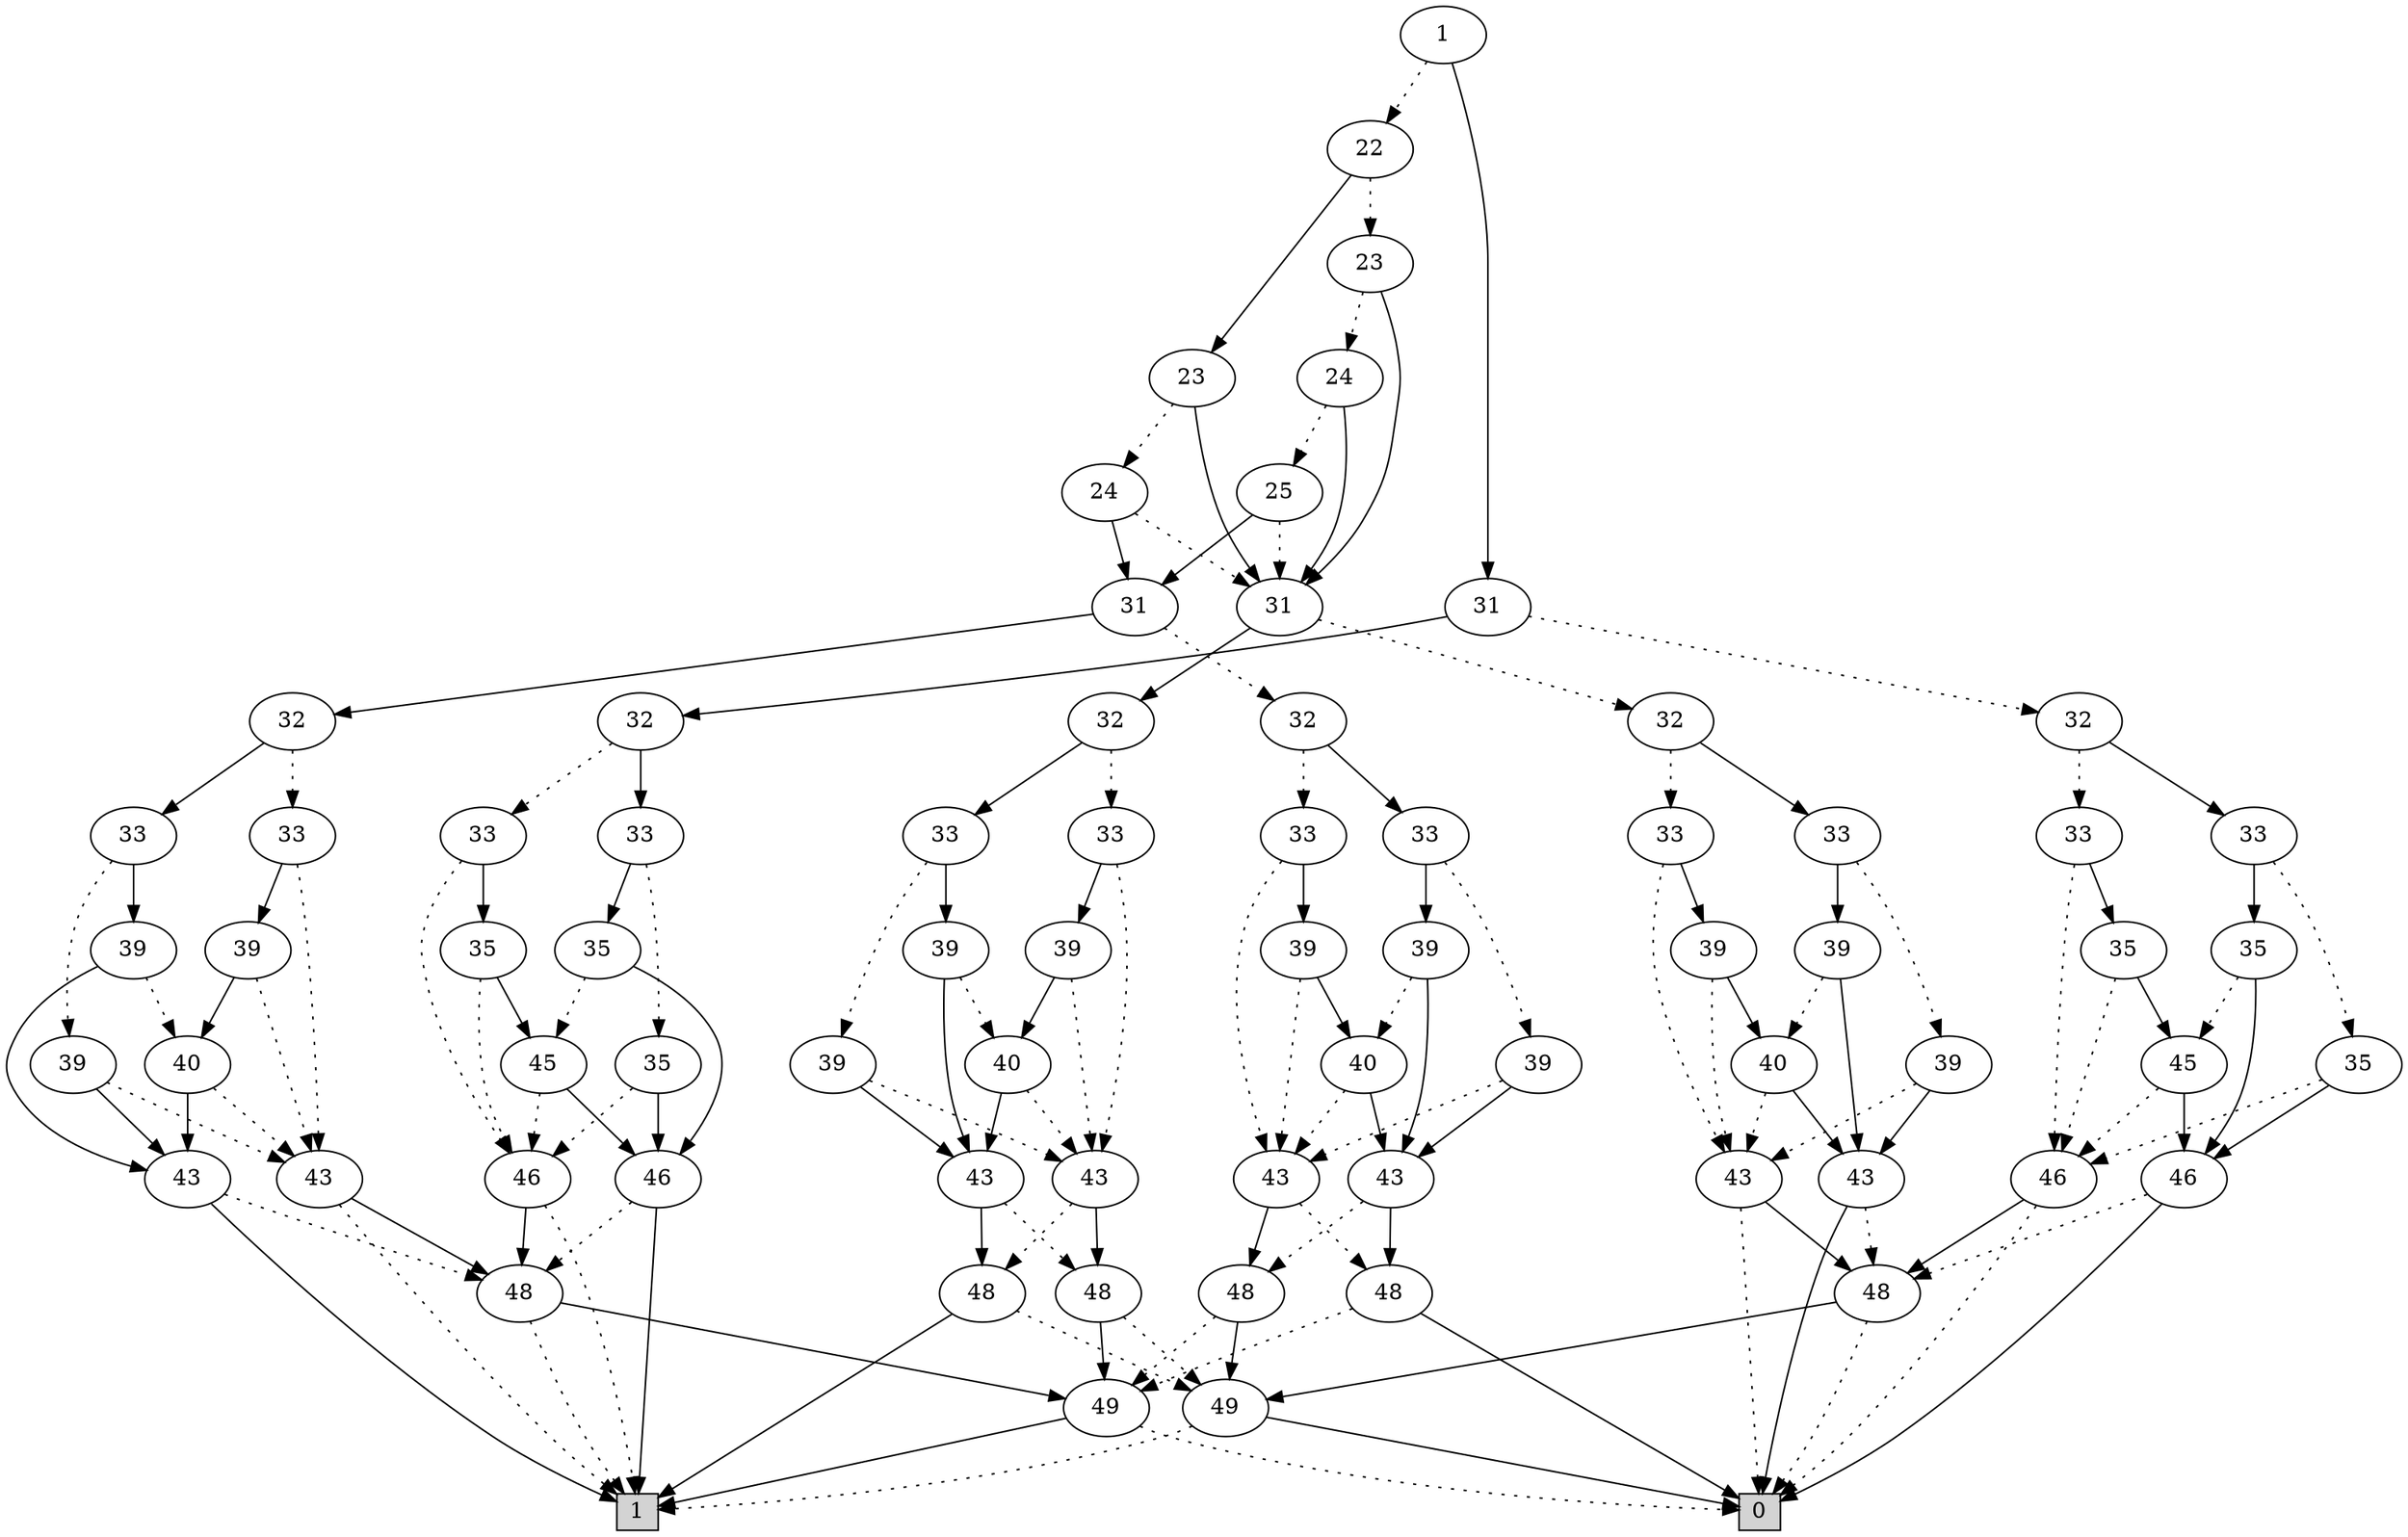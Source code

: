 digraph G {
0 [shape=box, label="0", style=filled, shape=box, height=0.3, width=0.3];
1 [shape=box, label="1", style=filled, shape=box, height=0.3, width=0.3];
168817 [label="1"];
168817 -> 168815 [style=dotted];
168817 -> 168816 [style=filled];
168815 [label="22"];
168815 -> 168812 [style=dotted];
168815 -> 168814 [style=filled];
168812 [label="23"];
168812 -> 168811 [style=dotted];
168812 -> 168808 [style=filled];
168811 [label="24"];
168811 -> 168810 [style=dotted];
168811 -> 168808 [style=filled];
168810 [label="25"];
168810 -> 168808 [style=dotted];
168810 -> 168809 [style=filled];
168808 [label="31"];
168808 -> 168725 [style=dotted];
168808 -> 168798 [style=filled];
168725 [label="32"];
168725 -> 168721 [style=dotted];
168725 -> 168724 [style=filled];
168721 [label="33"];
168721 -> 109558 [style=dotted];
168721 -> 168720 [style=filled];
109558 [label="43"];
109558 -> 0 [style=dotted];
109558 -> 42455 [style=filled];
42455 [label="48"];
42455 -> 0 [style=dotted];
42455 -> 101 [style=filled];
101 [label="49"];
101 -> 1 [style=dotted];
101 -> 0 [style=filled];
168720 [label="39"];
168720 -> 109558 [style=dotted];
168720 -> 168719 [style=filled];
168719 [label="40"];
168719 -> 109558 [style=dotted];
168719 -> 43137 [style=filled];
43137 [label="43"];
43137 -> 42455 [style=dotted];
43137 -> 0 [style=filled];
168724 [label="33"];
168724 -> 168722 [style=dotted];
168724 -> 168723 [style=filled];
168722 [label="39"];
168722 -> 109558 [style=dotted];
168722 -> 43137 [style=filled];
168723 [label="39"];
168723 -> 168719 [style=dotted];
168723 -> 43137 [style=filled];
168798 [label="32"];
168798 -> 168794 [style=dotted];
168798 -> 168797 [style=filled];
168794 [label="33"];
168794 -> 120092 [style=dotted];
168794 -> 168793 [style=filled];
120092 [label="43"];
120092 -> 4612 [style=dotted];
120092 -> 42626 [style=filled];
4612 [label="48"];
4612 -> 101 [style=dotted];
4612 -> 1 [style=filled];
42626 [label="48"];
42626 -> 101 [style=dotted];
42626 -> 100 [style=filled];
100 [label="49"];
100 -> 0 [style=dotted];
100 -> 1 [style=filled];
168793 [label="39"];
168793 -> 120092 [style=dotted];
168793 -> 154051 [style=filled];
154051 [label="40"];
154051 -> 120092 [style=dotted];
154051 -> 43207 [style=filled];
43207 [label="43"];
43207 -> 42626 [style=dotted];
43207 -> 4612 [style=filled];
168797 [label="33"];
168797 -> 168795 [style=dotted];
168797 -> 168796 [style=filled];
168795 [label="39"];
168795 -> 120092 [style=dotted];
168795 -> 43207 [style=filled];
168796 [label="39"];
168796 -> 154051 [style=dotted];
168796 -> 43207 [style=filled];
168809 [label="31"];
168809 -> 168791 [style=dotted];
168809 -> 168752 [style=filled];
168791 [label="32"];
168791 -> 168787 [style=dotted];
168791 -> 168790 [style=filled];
168787 [label="33"];
168787 -> 153772 [style=dotted];
168787 -> 168786 [style=filled];
153772 [label="43"];
153772 -> 4606 [style=dotted];
153772 -> 42616 [style=filled];
4606 [label="48"];
4606 -> 100 [style=dotted];
4606 -> 0 [style=filled];
42616 [label="48"];
42616 -> 100 [style=dotted];
42616 -> 101 [style=filled];
168786 [label="39"];
168786 -> 153772 [style=dotted];
168786 -> 168785 [style=filled];
168785 [label="40"];
168785 -> 153772 [style=dotted];
168785 -> 43133 [style=filled];
43133 [label="43"];
43133 -> 42616 [style=dotted];
43133 -> 4606 [style=filled];
168790 [label="33"];
168790 -> 168788 [style=dotted];
168790 -> 168789 [style=filled];
168788 [label="39"];
168788 -> 153772 [style=dotted];
168788 -> 43133 [style=filled];
168789 [label="39"];
168789 -> 168785 [style=dotted];
168789 -> 43133 [style=filled];
168752 [label="32"];
168752 -> 168751 [style=dotted];
168752 -> 154057 [style=filled];
168751 [label="33"];
168751 -> 114624 [style=dotted];
168751 -> 168750 [style=filled];
114624 [label="43"];
114624 -> 1 [style=dotted];
114624 -> 42458 [style=filled];
42458 [label="48"];
42458 -> 1 [style=dotted];
42458 -> 100 [style=filled];
168750 [label="39"];
168750 -> 114624 [style=dotted];
168750 -> 154055 [style=filled];
154055 [label="40"];
154055 -> 114624 [style=dotted];
154055 -> 43211 [style=filled];
43211 [label="43"];
43211 -> 42458 [style=dotted];
43211 -> 1 [style=filled];
154057 [label="33"];
154057 -> 154054 [style=dotted];
154057 -> 154056 [style=filled];
154054 [label="39"];
154054 -> 114624 [style=dotted];
154054 -> 43211 [style=filled];
154056 [label="39"];
154056 -> 154055 [style=dotted];
154056 -> 43211 [style=filled];
168814 [label="23"];
168814 -> 168813 [style=dotted];
168814 -> 168808 [style=filled];
168813 [label="24"];
168813 -> 168808 [style=dotted];
168813 -> 168809 [style=filled];
168816 [label="31"];
168816 -> 168740 [style=dotted];
168816 -> 168767 [style=filled];
168740 [label="32"];
168740 -> 168736 [style=dotted];
168740 -> 168739 [style=filled];
168736 [label="33"];
168736 -> 138305 [style=dotted];
168736 -> 168735 [style=filled];
138305 [label="46"];
138305 -> 0 [style=dotted];
138305 -> 42455 [style=filled];
168735 [label="35"];
168735 -> 138305 [style=dotted];
168735 -> 168734 [style=filled];
168734 [label="45"];
168734 -> 138305 [style=dotted];
168734 -> 43160 [style=filled];
43160 [label="46"];
43160 -> 42455 [style=dotted];
43160 -> 0 [style=filled];
168739 [label="33"];
168739 -> 168737 [style=dotted];
168739 -> 168738 [style=filled];
168737 [label="35"];
168737 -> 138305 [style=dotted];
168737 -> 43160 [style=filled];
168738 [label="35"];
168738 -> 168734 [style=dotted];
168738 -> 43160 [style=filled];
168767 [label="32"];
168767 -> 168763 [style=dotted];
168767 -> 168766 [style=filled];
168763 [label="33"];
168763 -> 140147 [style=dotted];
168763 -> 168762 [style=filled];
140147 [label="46"];
140147 -> 1 [style=dotted];
140147 -> 42458 [style=filled];
168762 [label="35"];
168762 -> 140147 [style=dotted];
168762 -> 168761 [style=filled];
168761 [label="45"];
168761 -> 140147 [style=dotted];
168761 -> 43234 [style=filled];
43234 [label="46"];
43234 -> 42458 [style=dotted];
43234 -> 1 [style=filled];
168766 [label="33"];
168766 -> 168764 [style=dotted];
168766 -> 168765 [style=filled];
168764 [label="35"];
168764 -> 140147 [style=dotted];
168764 -> 43234 [style=filled];
168765 [label="35"];
168765 -> 168761 [style=dotted];
168765 -> 43234 [style=filled];
}
